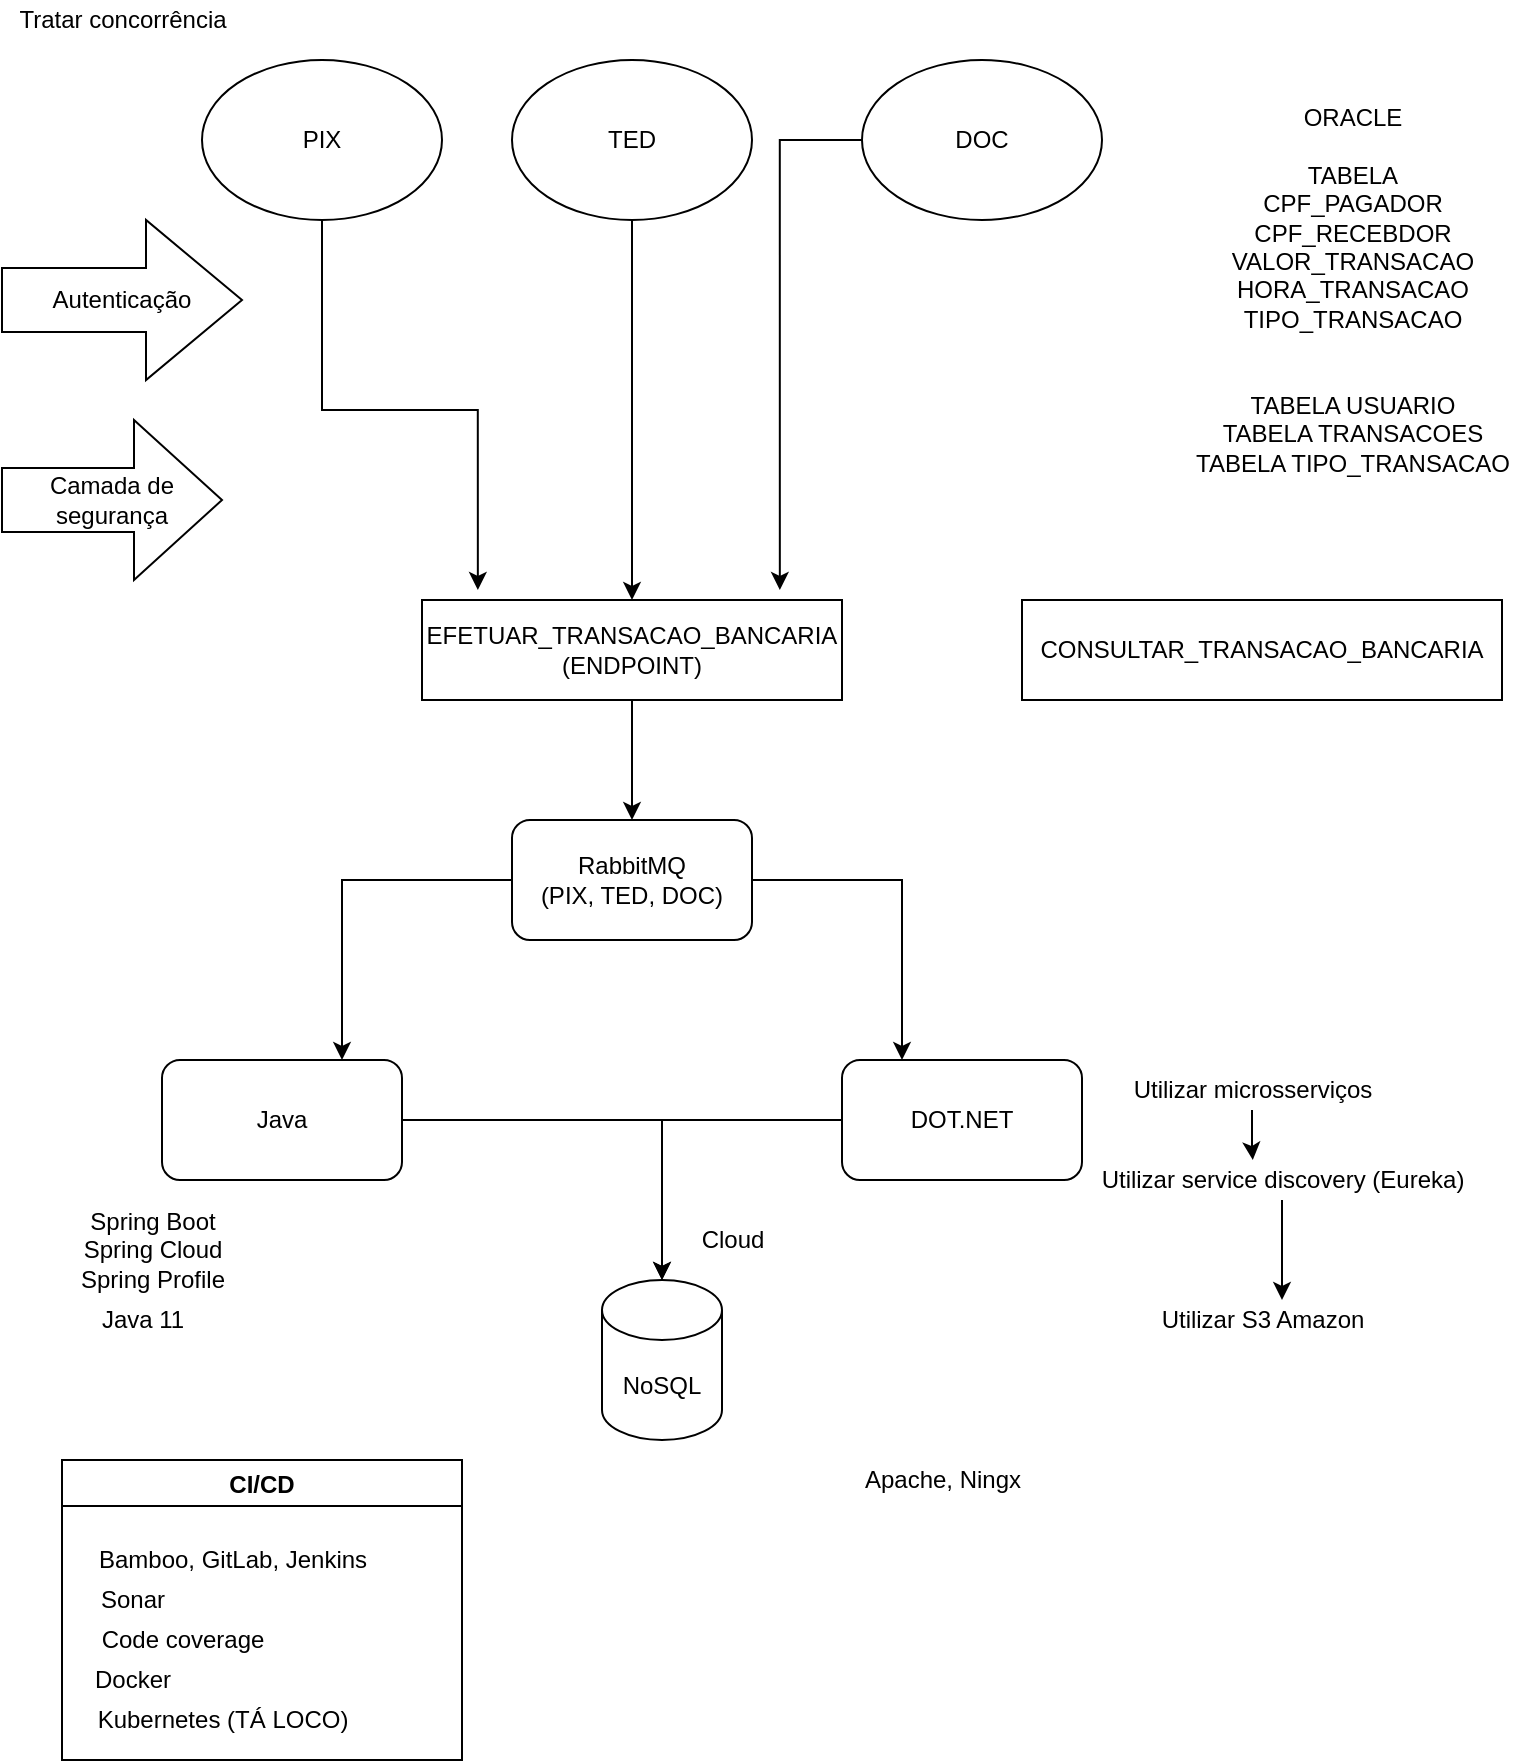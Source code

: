 <mxfile version="16.6.3" type="device"><diagram id="BFCAmazBUyBGJGDukI2M" name="Page-1"><mxGraphModel dx="1422" dy="780" grid="1" gridSize="10" guides="1" tooltips="1" connect="1" arrows="1" fold="1" page="1" pageScale="1" pageWidth="827" pageHeight="1169" math="0" shadow="0"><root><mxCell id="0"/><mxCell id="1" parent="0"/><mxCell id="L0mvUDARYJxS6UsdoMLD-17" style="edgeStyle=orthogonalEdgeStyle;rounded=0;orthogonalLoop=1;jettySize=auto;html=1;" edge="1" parent="1" source="L0mvUDARYJxS6UsdoMLD-1" target="L0mvUDARYJxS6UsdoMLD-18"><mxGeometry relative="1" as="geometry"><mxPoint x="325" y="450" as="targetPoint"/></mxGeometry></mxCell><mxCell id="L0mvUDARYJxS6UsdoMLD-1" value="&lt;div&gt;EFETUAR_TRANSACAO_BANCARIA&lt;/div&gt;&lt;div&gt;(ENDPOINT)&lt;br&gt;&lt;/div&gt;" style="rounded=0;whiteSpace=wrap;html=1;autosize=0;" vertex="1" parent="1"><mxGeometry x="220" y="340" width="210" height="50" as="geometry"/></mxCell><mxCell id="L0mvUDARYJxS6UsdoMLD-8" style="edgeStyle=orthogonalEdgeStyle;rounded=0;orthogonalLoop=1;jettySize=auto;html=1;entryX=0.133;entryY=-0.1;entryDx=0;entryDy=0;entryPerimeter=0;" edge="1" parent="1" source="L0mvUDARYJxS6UsdoMLD-3" target="L0mvUDARYJxS6UsdoMLD-1"><mxGeometry relative="1" as="geometry"/></mxCell><mxCell id="L0mvUDARYJxS6UsdoMLD-3" value="PIX" style="ellipse;whiteSpace=wrap;html=1;" vertex="1" parent="1"><mxGeometry x="110" y="70" width="120" height="80" as="geometry"/></mxCell><mxCell id="L0mvUDARYJxS6UsdoMLD-7" style="edgeStyle=orthogonalEdgeStyle;rounded=0;orthogonalLoop=1;jettySize=auto;html=1;entryX=0.5;entryY=0;entryDx=0;entryDy=0;" edge="1" parent="1" source="L0mvUDARYJxS6UsdoMLD-4" target="L0mvUDARYJxS6UsdoMLD-1"><mxGeometry relative="1" as="geometry"/></mxCell><mxCell id="L0mvUDARYJxS6UsdoMLD-4" value="TED" style="ellipse;whiteSpace=wrap;html=1;" vertex="1" parent="1"><mxGeometry x="265" y="70" width="120" height="80" as="geometry"/></mxCell><mxCell id="L0mvUDARYJxS6UsdoMLD-6" style="edgeStyle=orthogonalEdgeStyle;rounded=0;orthogonalLoop=1;jettySize=auto;html=1;entryX=0.852;entryY=-0.1;entryDx=0;entryDy=0;entryPerimeter=0;" edge="1" parent="1" source="L0mvUDARYJxS6UsdoMLD-5" target="L0mvUDARYJxS6UsdoMLD-1"><mxGeometry relative="1" as="geometry"/></mxCell><mxCell id="L0mvUDARYJxS6UsdoMLD-5" value="DOC" style="ellipse;whiteSpace=wrap;html=1;" vertex="1" parent="1"><mxGeometry x="440" y="70" width="120" height="80" as="geometry"/></mxCell><mxCell id="L0mvUDARYJxS6UsdoMLD-9" value="CONSULTAR_TRANSACAO_BANCARIA" style="rounded=0;whiteSpace=wrap;html=1;" vertex="1" parent="1"><mxGeometry x="520" y="340" width="240" height="50" as="geometry"/></mxCell><mxCell id="L0mvUDARYJxS6UsdoMLD-10" value="ORACLE&lt;br&gt;&lt;br&gt;TABELA&lt;br&gt;CPF_PAGADOR&lt;br&gt;CPF_RECEBDOR&lt;br&gt;VALOR_TRANSACAO&lt;br&gt;HORA_TRANSACAO&lt;br&gt;TIPO_TRANSACAO&lt;br&gt;&lt;br&gt;&lt;br&gt;TABELA USUARIO&lt;br&gt;TABELA TRANSACOES&lt;br&gt;TABELA TIPO_TRANSACAO" style="text;html=1;align=center;verticalAlign=middle;resizable=0;points=[];autosize=1;strokeColor=none;fillColor=none;" vertex="1" parent="1"><mxGeometry x="600" y="90" width="170" height="190" as="geometry"/></mxCell><mxCell id="L0mvUDARYJxS6UsdoMLD-11" value="Tratar concorrência" style="text;html=1;align=center;verticalAlign=middle;resizable=0;points=[];autosize=1;strokeColor=none;fillColor=none;" vertex="1" parent="1"><mxGeometry x="10" y="40" width="120" height="20" as="geometry"/></mxCell><mxCell id="L0mvUDARYJxS6UsdoMLD-23" style="edgeStyle=orthogonalEdgeStyle;rounded=0;orthogonalLoop=1;jettySize=auto;html=1;" edge="1" parent="1" source="L0mvUDARYJxS6UsdoMLD-13" target="L0mvUDARYJxS6UsdoMLD-24"><mxGeometry relative="1" as="geometry"><mxPoint x="150" y="700" as="targetPoint"/></mxGeometry></mxCell><mxCell id="L0mvUDARYJxS6UsdoMLD-13" value="Java" style="rounded=1;whiteSpace=wrap;html=1;" vertex="1" parent="1"><mxGeometry x="90" y="570" width="120" height="60" as="geometry"/></mxCell><mxCell id="L0mvUDARYJxS6UsdoMLD-21" style="edgeStyle=orthogonalEdgeStyle;rounded=0;orthogonalLoop=1;jettySize=auto;html=1;entryX=0.5;entryY=0;entryDx=0;entryDy=0;entryPerimeter=0;" edge="1" parent="1" source="L0mvUDARYJxS6UsdoMLD-14" target="L0mvUDARYJxS6UsdoMLD-24"><mxGeometry relative="1" as="geometry"><mxPoint x="490" y="730" as="targetPoint"/></mxGeometry></mxCell><mxCell id="L0mvUDARYJxS6UsdoMLD-14" value="DOT.NET" style="rounded=1;whiteSpace=wrap;html=1;" vertex="1" parent="1"><mxGeometry x="430" y="570" width="120" height="60" as="geometry"/></mxCell><mxCell id="L0mvUDARYJxS6UsdoMLD-19" style="edgeStyle=orthogonalEdgeStyle;rounded=0;orthogonalLoop=1;jettySize=auto;html=1;entryX=0.75;entryY=0;entryDx=0;entryDy=0;" edge="1" parent="1" source="L0mvUDARYJxS6UsdoMLD-18" target="L0mvUDARYJxS6UsdoMLD-13"><mxGeometry relative="1" as="geometry"/></mxCell><mxCell id="L0mvUDARYJxS6UsdoMLD-20" style="edgeStyle=orthogonalEdgeStyle;rounded=0;orthogonalLoop=1;jettySize=auto;html=1;entryX=0.25;entryY=0;entryDx=0;entryDy=0;" edge="1" parent="1" source="L0mvUDARYJxS6UsdoMLD-18" target="L0mvUDARYJxS6UsdoMLD-14"><mxGeometry relative="1" as="geometry"/></mxCell><mxCell id="L0mvUDARYJxS6UsdoMLD-18" value="&lt;div&gt;RabbitMQ&lt;/div&gt;&lt;div&gt;(PIX, TED, DOC)&lt;br&gt;&lt;/div&gt;" style="rounded=1;whiteSpace=wrap;html=1;" vertex="1" parent="1"><mxGeometry x="265" y="450" width="120" height="60" as="geometry"/></mxCell><mxCell id="L0mvUDARYJxS6UsdoMLD-24" value="NoSQL" style="shape=cylinder3;whiteSpace=wrap;html=1;boundedLbl=1;backgroundOutline=1;size=15;" vertex="1" parent="1"><mxGeometry x="310" y="680" width="60" height="80" as="geometry"/></mxCell><mxCell id="L0mvUDARYJxS6UsdoMLD-25" value="Autenticação" style="shape=singleArrow;whiteSpace=wrap;html=1;arrowWidth=0.4;arrowSize=0.4;" vertex="1" parent="1"><mxGeometry x="10" y="150" width="120" height="80" as="geometry"/></mxCell><mxCell id="L0mvUDARYJxS6UsdoMLD-33" style="edgeStyle=orthogonalEdgeStyle;rounded=0;orthogonalLoop=1;jettySize=auto;html=1;entryX=0.427;entryY=0;entryDx=0;entryDy=0;entryPerimeter=0;" edge="1" parent="1" source="L0mvUDARYJxS6UsdoMLD-27" target="L0mvUDARYJxS6UsdoMLD-32"><mxGeometry relative="1" as="geometry"/></mxCell><mxCell id="L0mvUDARYJxS6UsdoMLD-27" value="Utilizar microsserviços" style="text;html=1;align=center;verticalAlign=middle;resizable=0;points=[];autosize=1;strokeColor=none;fillColor=none;" vertex="1" parent="1"><mxGeometry x="565" y="575" width="140" height="20" as="geometry"/></mxCell><mxCell id="L0mvUDARYJxS6UsdoMLD-28" value="Cloud" style="text;html=1;align=center;verticalAlign=middle;resizable=0;points=[];autosize=1;strokeColor=none;fillColor=none;" vertex="1" parent="1"><mxGeometry x="350" y="650" width="50" height="20" as="geometry"/></mxCell><mxCell id="L0mvUDARYJxS6UsdoMLD-29" value="&lt;div&gt;Spring Boot&lt;/div&gt;&lt;div&gt;Spring Cloud&lt;/div&gt;&lt;div&gt;Spring Profile&lt;br&gt;&lt;/div&gt;" style="text;html=1;align=center;verticalAlign=middle;resizable=0;points=[];autosize=1;strokeColor=none;fillColor=none;" vertex="1" parent="1"><mxGeometry x="40" y="640" width="90" height="50" as="geometry"/></mxCell><mxCell id="L0mvUDARYJxS6UsdoMLD-30" value="&lt;div&gt;Java 11&lt;/div&gt;" style="text;html=1;align=center;verticalAlign=middle;resizable=0;points=[];autosize=1;strokeColor=none;fillColor=none;" vertex="1" parent="1"><mxGeometry x="50" y="690" width="60" height="20" as="geometry"/></mxCell><mxCell id="L0mvUDARYJxS6UsdoMLD-31" value="Camada de segurança" style="shape=singleArrow;whiteSpace=wrap;html=1;arrowWidth=0.4;arrowSize=0.4;" vertex="1" parent="1"><mxGeometry x="10" y="250" width="110" height="80" as="geometry"/></mxCell><mxCell id="L0mvUDARYJxS6UsdoMLD-47" style="edgeStyle=orthogonalEdgeStyle;rounded=0;orthogonalLoop=1;jettySize=auto;html=1;" edge="1" parent="1" source="L0mvUDARYJxS6UsdoMLD-32"><mxGeometry relative="1" as="geometry"><mxPoint x="650" y="690" as="targetPoint"/></mxGeometry></mxCell><mxCell id="L0mvUDARYJxS6UsdoMLD-32" value="Utilizar service discovery (Eureka)" style="text;html=1;align=center;verticalAlign=middle;resizable=0;points=[];autosize=1;strokeColor=none;fillColor=none;" vertex="1" parent="1"><mxGeometry x="550" y="620" width="200" height="20" as="geometry"/></mxCell><mxCell id="L0mvUDARYJxS6UsdoMLD-41" value="CI/CD" style="swimlane;" vertex="1" parent="1"><mxGeometry x="40" y="770" width="200" height="150" as="geometry"/></mxCell><mxCell id="L0mvUDARYJxS6UsdoMLD-42" value="Bamboo, GitLab, Jenkins" style="text;html=1;align=center;verticalAlign=middle;resizable=0;points=[];autosize=1;strokeColor=none;fillColor=none;" vertex="1" parent="L0mvUDARYJxS6UsdoMLD-41"><mxGeometry x="10" y="40" width="150" height="20" as="geometry"/></mxCell><mxCell id="L0mvUDARYJxS6UsdoMLD-43" value="Sonar" style="text;html=1;align=center;verticalAlign=middle;resizable=0;points=[];autosize=1;strokeColor=none;fillColor=none;" vertex="1" parent="L0mvUDARYJxS6UsdoMLD-41"><mxGeometry x="10" y="60" width="50" height="20" as="geometry"/></mxCell><mxCell id="L0mvUDARYJxS6UsdoMLD-44" value="Code coverage" style="text;html=1;align=center;verticalAlign=middle;resizable=0;points=[];autosize=1;strokeColor=none;fillColor=none;" vertex="1" parent="L0mvUDARYJxS6UsdoMLD-41"><mxGeometry x="10" y="80" width="100" height="20" as="geometry"/></mxCell><mxCell id="L0mvUDARYJxS6UsdoMLD-45" value="Docker" style="text;html=1;align=center;verticalAlign=middle;resizable=0;points=[];autosize=1;strokeColor=none;fillColor=none;" vertex="1" parent="L0mvUDARYJxS6UsdoMLD-41"><mxGeometry x="10" y="100" width="50" height="20" as="geometry"/></mxCell><mxCell id="L0mvUDARYJxS6UsdoMLD-49" value="Kubernetes (TÁ LOCO)" style="text;html=1;align=center;verticalAlign=middle;resizable=0;points=[];autosize=1;strokeColor=none;fillColor=none;" vertex="1" parent="L0mvUDARYJxS6UsdoMLD-41"><mxGeometry x="10" y="120" width="140" height="20" as="geometry"/></mxCell><mxCell id="L0mvUDARYJxS6UsdoMLD-48" value="Utilizar S3 Amazon" style="text;html=1;align=center;verticalAlign=middle;resizable=0;points=[];autosize=1;strokeColor=none;fillColor=none;" vertex="1" parent="1"><mxGeometry x="580" y="690" width="120" height="20" as="geometry"/></mxCell><mxCell id="L0mvUDARYJxS6UsdoMLD-50" value="Apache, Ningx" style="text;html=1;align=center;verticalAlign=middle;resizable=0;points=[];autosize=1;strokeColor=none;fillColor=none;" vertex="1" parent="1"><mxGeometry x="435" y="770" width="90" height="20" as="geometry"/></mxCell></root></mxGraphModel></diagram></mxfile>